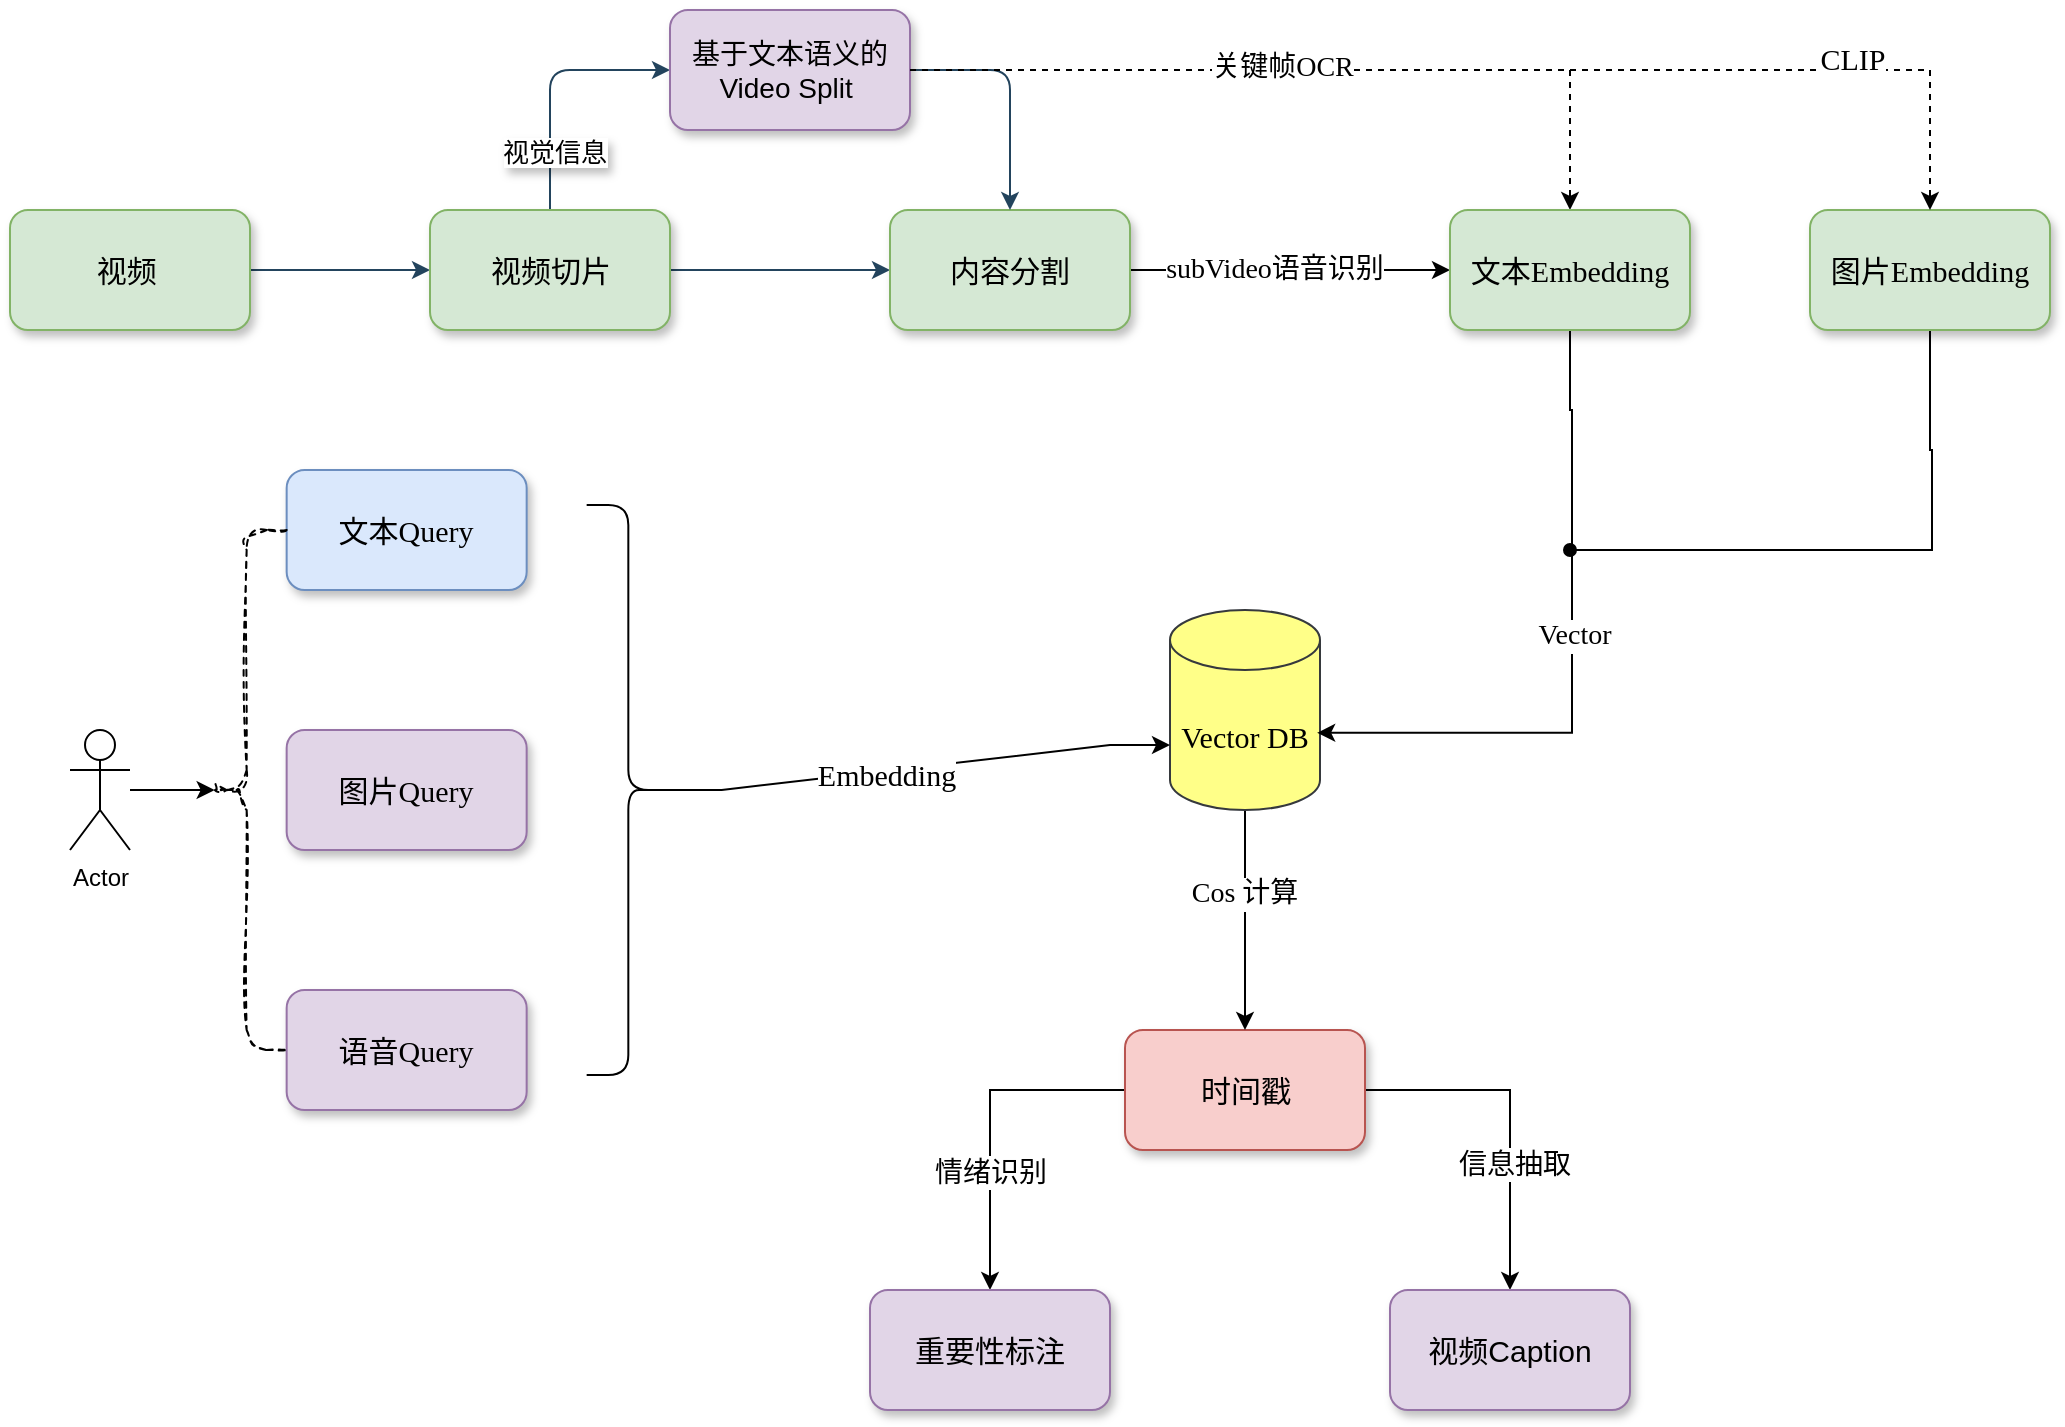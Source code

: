 <mxfile version="24.2.8" type="github">
  <diagram name="Page-1" id="2MLrVEugwRyewGr9bWa0">
    <mxGraphModel dx="1480" dy="753" grid="1" gridSize="10" guides="1" tooltips="1" connect="1" arrows="1" fold="1" page="1" pageScale="1" pageWidth="1169" pageHeight="827" math="0" shadow="0">
      <root>
        <mxCell id="0" />
        <mxCell id="1" parent="0" />
        <mxCell id="zwigOPrIdgpg9HNexRRr-1" style="edgeStyle=orthogonalEdgeStyle;rounded=1;orthogonalLoop=1;jettySize=auto;html=1;exitX=1;exitY=0.5;exitDx=0;exitDy=0;labelBackgroundColor=none;strokeColor=#23445D;fontColor=default;" edge="1" parent="1" source="zwigOPrIdgpg9HNexRRr-2" target="zwigOPrIdgpg9HNexRRr-6">
          <mxGeometry relative="1" as="geometry" />
        </mxCell>
        <mxCell id="zwigOPrIdgpg9HNexRRr-2" value="视频&lt;span style=&quot;white-space: pre; font-size: 15px;&quot;&gt;&#x9;&lt;/span&gt;" style="rounded=1;whiteSpace=wrap;html=1;shadow=1;labelBackgroundColor=none;fillColor=#d5e8d4;strokeColor=#82b366;fontSize=15;" vertex="1" parent="1">
          <mxGeometry x="90" y="140" width="120" height="60" as="geometry" />
        </mxCell>
        <mxCell id="zwigOPrIdgpg9HNexRRr-3" style="edgeStyle=orthogonalEdgeStyle;rounded=1;orthogonalLoop=1;jettySize=auto;html=1;exitX=1;exitY=0.5;exitDx=0;exitDy=0;labelBackgroundColor=none;strokeColor=#23445D;fontColor=default;" edge="1" parent="1" source="zwigOPrIdgpg9HNexRRr-6" target="zwigOPrIdgpg9HNexRRr-9">
          <mxGeometry relative="1" as="geometry" />
        </mxCell>
        <mxCell id="zwigOPrIdgpg9HNexRRr-4" style="edgeStyle=orthogonalEdgeStyle;rounded=1;orthogonalLoop=1;jettySize=auto;html=1;exitX=0.5;exitY=0;exitDx=0;exitDy=0;entryX=0;entryY=0.5;entryDx=0;entryDy=0;labelBackgroundColor=none;strokeColor=#23445D;fontColor=default;" edge="1" parent="1" source="zwigOPrIdgpg9HNexRRr-6" target="zwigOPrIdgpg9HNexRRr-12">
          <mxGeometry relative="1" as="geometry" />
        </mxCell>
        <mxCell id="zwigOPrIdgpg9HNexRRr-5" value="视觉信息" style="edgeLabel;html=1;align=center;verticalAlign=middle;resizable=0;points=[];fontSize=13;fontFamily=Comic Sans MS;textShadow=1;" vertex="1" connectable="0" parent="zwigOPrIdgpg9HNexRRr-4">
          <mxGeometry x="-0.548" y="-2" relative="1" as="geometry">
            <mxPoint as="offset" />
          </mxGeometry>
        </mxCell>
        <mxCell id="zwigOPrIdgpg9HNexRRr-6" value="视频切片" style="rounded=1;html=1;shadow=1;labelBackgroundColor=none;fillColor=#d5e8d4;strokeColor=#82b366;fontSize=15;" vertex="1" parent="1">
          <mxGeometry x="300" y="140" width="120" height="60" as="geometry" />
        </mxCell>
        <mxCell id="zwigOPrIdgpg9HNexRRr-7" style="edgeStyle=orthogonalEdgeStyle;rounded=0;orthogonalLoop=1;jettySize=auto;html=1;exitX=1;exitY=0.5;exitDx=0;exitDy=0;" edge="1" parent="1" source="zwigOPrIdgpg9HNexRRr-9" target="zwigOPrIdgpg9HNexRRr-24">
          <mxGeometry relative="1" as="geometry" />
        </mxCell>
        <mxCell id="zwigOPrIdgpg9HNexRRr-8" value="subVideo语音识别" style="edgeLabel;html=1;align=center;verticalAlign=middle;resizable=0;points=[];fontSize=14;fontFamily=Comic Sans MS;" vertex="1" connectable="0" parent="zwigOPrIdgpg9HNexRRr-7">
          <mxGeometry x="-0.101" relative="1" as="geometry">
            <mxPoint as="offset" />
          </mxGeometry>
        </mxCell>
        <mxCell id="zwigOPrIdgpg9HNexRRr-9" value="内容分割" style="rounded=1;whiteSpace=wrap;html=1;shadow=1;labelBackgroundColor=none;fillColor=#d5e8d4;strokeColor=#82b366;fontSize=15;" vertex="1" parent="1">
          <mxGeometry x="530" y="140" width="120" height="60" as="geometry" />
        </mxCell>
        <mxCell id="zwigOPrIdgpg9HNexRRr-10" style="edgeStyle=orthogonalEdgeStyle;rounded=1;orthogonalLoop=1;jettySize=auto;html=1;exitX=1;exitY=0.5;exitDx=0;exitDy=0;entryX=0.5;entryY=0;entryDx=0;entryDy=0;labelBackgroundColor=none;strokeColor=#23445D;fontColor=default;" edge="1" parent="1" source="zwigOPrIdgpg9HNexRRr-12" target="zwigOPrIdgpg9HNexRRr-9">
          <mxGeometry relative="1" as="geometry" />
        </mxCell>
        <mxCell id="zwigOPrIdgpg9HNexRRr-11" style="edgeStyle=orthogonalEdgeStyle;rounded=0;orthogonalLoop=1;jettySize=auto;html=1;exitX=1;exitY=0.5;exitDx=0;exitDy=0;entryX=0.5;entryY=0;entryDx=0;entryDy=0;dashed=1;" edge="1" parent="1" source="zwigOPrIdgpg9HNexRRr-12" target="zwigOPrIdgpg9HNexRRr-24">
          <mxGeometry relative="1" as="geometry" />
        </mxCell>
        <mxCell id="zwigOPrIdgpg9HNexRRr-12" value="基于文本语义的&lt;div style=&quot;font-size: 14px;&quot;&gt;Video Split&amp;nbsp;&lt;/div&gt;" style="rounded=1;whiteSpace=wrap;html=1;shadow=1;labelBackgroundColor=none;fillColor=#e1d5e7;strokeColor=#9673a6;fontSize=14;" vertex="1" parent="1">
          <mxGeometry x="420" y="40" width="120" height="60" as="geometry" />
        </mxCell>
        <mxCell id="zwigOPrIdgpg9HNexRRr-13" value="文本Query" style="rounded=1;whiteSpace=wrap;html=1;shadow=1;labelBackgroundColor=none;fillColor=#dae8fc;strokeColor=#6c8ebf;fontFamily=Comic Sans MS;fontSize=15;" vertex="1" parent="1">
          <mxGeometry x="228.33" y="270" width="120" height="60" as="geometry" />
        </mxCell>
        <mxCell id="zwigOPrIdgpg9HNexRRr-14" style="edgeStyle=orthogonalEdgeStyle;rounded=0;orthogonalLoop=1;jettySize=auto;html=1;" edge="1" parent="1" source="zwigOPrIdgpg9HNexRRr-18" target="zwigOPrIdgpg9HNexRRr-39">
          <mxGeometry relative="1" as="geometry" />
        </mxCell>
        <mxCell id="zwigOPrIdgpg9HNexRRr-15" value="信息抽取" style="edgeLabel;html=1;align=center;verticalAlign=middle;resizable=0;points=[];fontSize=14;" vertex="1" connectable="0" parent="zwigOPrIdgpg9HNexRRr-14">
          <mxGeometry x="0.265" y="2" relative="1" as="geometry">
            <mxPoint as="offset" />
          </mxGeometry>
        </mxCell>
        <mxCell id="zwigOPrIdgpg9HNexRRr-16" style="edgeStyle=orthogonalEdgeStyle;rounded=0;orthogonalLoop=1;jettySize=auto;html=1;entryX=0.5;entryY=0;entryDx=0;entryDy=0;" edge="1" parent="1" source="zwigOPrIdgpg9HNexRRr-18" target="zwigOPrIdgpg9HNexRRr-38">
          <mxGeometry relative="1" as="geometry" />
        </mxCell>
        <mxCell id="zwigOPrIdgpg9HNexRRr-17" value="情绪识别" style="edgeLabel;html=1;align=center;verticalAlign=middle;resizable=0;points=[];fontSize=14;" vertex="1" connectable="0" parent="zwigOPrIdgpg9HNexRRr-16">
          <mxGeometry x="0.291" relative="1" as="geometry">
            <mxPoint as="offset" />
          </mxGeometry>
        </mxCell>
        <mxCell id="zwigOPrIdgpg9HNexRRr-18" value="时间戳" style="rounded=1;whiteSpace=wrap;html=1;shadow=1;labelBackgroundColor=none;fillColor=#f8cecc;strokeColor=#b85450;fontSize=15;" vertex="1" parent="1">
          <mxGeometry x="647.5" y="550" width="120" height="60" as="geometry" />
        </mxCell>
        <mxCell id="zwigOPrIdgpg9HNexRRr-19" style="edgeStyle=orthogonalEdgeStyle;rounded=0;orthogonalLoop=1;jettySize=auto;html=1;entryX=0.5;entryY=0;entryDx=0;entryDy=0;" edge="1" parent="1" source="zwigOPrIdgpg9HNexRRr-21" target="zwigOPrIdgpg9HNexRRr-18">
          <mxGeometry relative="1" as="geometry" />
        </mxCell>
        <mxCell id="zwigOPrIdgpg9HNexRRr-20" value="Cos 计算" style="edgeLabel;html=1;align=center;verticalAlign=middle;resizable=0;points=[];fontFamily=Comic Sans MS;fontSize=14;" vertex="1" connectable="0" parent="zwigOPrIdgpg9HNexRRr-19">
          <mxGeometry x="-0.24" y="-1" relative="1" as="geometry">
            <mxPoint as="offset" />
          </mxGeometry>
        </mxCell>
        <mxCell id="zwigOPrIdgpg9HNexRRr-21" value="&lt;font face=&quot;Comic Sans MS&quot; style=&quot;font-size: 15px;&quot;&gt;Vector DB&lt;/font&gt;" style="shape=cylinder3;whiteSpace=wrap;html=1;boundedLbl=1;backgroundOutline=1;size=15;fillColor=#ffff88;strokeColor=#36393d;fontSize=15;" vertex="1" parent="1">
          <mxGeometry x="670" y="340" width="75" height="100" as="geometry" />
        </mxCell>
        <mxCell id="zwigOPrIdgpg9HNexRRr-22" value="" style="edgeStyle=orthogonalEdgeStyle;rounded=0;orthogonalLoop=1;jettySize=auto;html=1;entryX=0.981;entryY=0.614;entryDx=0;entryDy=0;entryPerimeter=0;" edge="1" parent="1" source="zwigOPrIdgpg9HNexRRr-24" target="zwigOPrIdgpg9HNexRRr-21">
          <mxGeometry relative="1" as="geometry">
            <mxPoint x="870" y="280" as="targetPoint" />
            <Array as="points">
              <mxPoint x="870" y="240" />
              <mxPoint x="871" y="240" />
              <mxPoint x="871" y="401" />
            </Array>
          </mxGeometry>
        </mxCell>
        <mxCell id="zwigOPrIdgpg9HNexRRr-23" value="Vector" style="edgeLabel;html=1;align=center;verticalAlign=middle;resizable=0;points=[];fontSize=14;fontFamily=Comic Sans MS;" vertex="1" connectable="0" parent="zwigOPrIdgpg9HNexRRr-22">
          <mxGeometry x="-0.069" y="1" relative="1" as="geometry">
            <mxPoint as="offset" />
          </mxGeometry>
        </mxCell>
        <mxCell id="zwigOPrIdgpg9HNexRRr-24" value="文本Embedding" style="rounded=1;whiteSpace=wrap;html=1;shadow=1;labelBackgroundColor=none;fillColor=#d5e8d4;strokeColor=#82b366;fontSize=15;fontFamily=Comic Sans MS;" vertex="1" parent="1">
          <mxGeometry x="810" y="140" width="120" height="60" as="geometry" />
        </mxCell>
        <mxCell id="zwigOPrIdgpg9HNexRRr-25" value="Actor" style="shape=umlActor;verticalLabelPosition=bottom;verticalAlign=top;html=1;outlineConnect=0;" vertex="1" parent="1">
          <mxGeometry x="120" y="400" width="30" height="60" as="geometry" />
        </mxCell>
        <mxCell id="zwigOPrIdgpg9HNexRRr-26" value="语音Query" style="rounded=1;whiteSpace=wrap;html=1;shadow=1;labelBackgroundColor=none;fillColor=#e1d5e7;strokeColor=#9673a6;fontFamily=Comic Sans MS;fontSize=15;" vertex="1" parent="1">
          <mxGeometry x="228.33" y="530" width="120" height="60" as="geometry" />
        </mxCell>
        <mxCell id="zwigOPrIdgpg9HNexRRr-27" value="图片Query" style="rounded=1;whiteSpace=wrap;html=1;shadow=1;labelBackgroundColor=none;fillColor=#e1d5e7;strokeColor=#9673a6;fontFamily=Comic Sans MS;fontSize=15;" vertex="1" parent="1">
          <mxGeometry x="228.33" y="400" width="120" height="60" as="geometry" />
        </mxCell>
        <mxCell id="zwigOPrIdgpg9HNexRRr-28" value="" style="shape=curlyBracket;whiteSpace=wrap;html=1;rounded=1;labelPosition=left;verticalLabelPosition=middle;align=right;verticalAlign=middle;labelBackgroundColor=none;labelBorderColor=none;textShadow=0;sketch=1;curveFitting=1;jiggle=2;gradientColor=none;dashed=1;shadow=0;fillStyle=zigzag;" vertex="1" parent="1">
          <mxGeometry x="188.33" y="300" width="40" height="260" as="geometry" />
        </mxCell>
        <mxCell id="zwigOPrIdgpg9HNexRRr-29" style="edgeStyle=orthogonalEdgeStyle;rounded=0;orthogonalLoop=1;jettySize=auto;html=1;endArrow=oval;endFill=1;" edge="1" parent="1" source="zwigOPrIdgpg9HNexRRr-30">
          <mxGeometry relative="1" as="geometry">
            <mxPoint x="870" y="310" as="targetPoint" />
            <Array as="points">
              <mxPoint x="1050" y="260" />
              <mxPoint x="1051" y="260" />
            </Array>
          </mxGeometry>
        </mxCell>
        <mxCell id="zwigOPrIdgpg9HNexRRr-30" value="图片Embedding" style="rounded=1;whiteSpace=wrap;html=1;shadow=1;labelBackgroundColor=none;fillColor=#d5e8d4;strokeColor=#82b366;fontSize=15;fontFamily=Comic Sans MS;" vertex="1" parent="1">
          <mxGeometry x="990" y="140" width="120" height="60" as="geometry" />
        </mxCell>
        <mxCell id="zwigOPrIdgpg9HNexRRr-31" style="edgeStyle=orthogonalEdgeStyle;rounded=0;orthogonalLoop=1;jettySize=auto;html=1;dashed=1;" edge="1" parent="1" source="zwigOPrIdgpg9HNexRRr-12" target="zwigOPrIdgpg9HNexRRr-30">
          <mxGeometry relative="1" as="geometry" />
        </mxCell>
        <mxCell id="zwigOPrIdgpg9HNexRRr-32" value="&lt;font style=&quot;font-size: 15px;&quot;&gt;CLIP&lt;/font&gt;&lt;div style=&quot;font-size: 15px;&quot;&gt;&lt;br style=&quot;font-size: 15px;&quot;&gt;&lt;/div&gt;" style="edgeLabel;html=1;align=center;verticalAlign=middle;resizable=0;points=[];fontFamily=Comic Sans MS;fontSize=15;" vertex="1" connectable="0" parent="zwigOPrIdgpg9HNexRRr-31">
          <mxGeometry x="0.622" y="-3" relative="1" as="geometry">
            <mxPoint as="offset" />
          </mxGeometry>
        </mxCell>
        <mxCell id="zwigOPrIdgpg9HNexRRr-33" value="&lt;span style=&quot;color: rgba(0, 0, 0, 0); font-family: monospace; font-size: 0px; text-align: start; background-color: rgb(251, 251, 251);&quot;&gt;%3CmxGraphModel%3E%3Croot%3E%3CmxCell%20id%3D%220%22%2F%3E%3CmxCell%20id%3D%221%22%20parent%3D%220%22%2F%3E%3CmxCell%20id%3D%222%22%20value%3D%22%E5%85%B3%E9%94%AE%E5%B8%A7%26lt%3Bfont%20face%3D%26quot%3BComic%20Sans%20MS%26quot%3B%20style%3D%26quot%3Bfont-size%3A%2014px%3B%26quot%3B%26gt%3BOCR%26lt%3B%2Ffont%26gt%3B%22%20style%3D%22edgeLabel%3Balign%3Dcenter%3BverticalAlign%3Dmiddle%3Bresizable%3D0%3Bpoints%3D%5B%5D%3BfontSize%3D14%3BfontColor%3D%23792a6a%3BlabelBorderColor%3Dnone%3BtextShadow%3D1%3Bhtml%3D1%3BlabelPosition%3Dcenter%3BverticalLabelPosition%3Dmiddle%3B%22%20vertex%3D%221%22%20connectable%3D%220%22%20parent%3D%221%22%3E%3CmxGeometry%20x%3D%22725%22%20y%3D%2267%22%20as%3D%22geometry%22%2F%3E%3C%2FmxCell%3E%3C%2Froot%3E%3C%2FmxGraphModel%3E&lt;/span&gt;" style="edgeLabel;html=1;align=center;verticalAlign=middle;resizable=0;points=[];" vertex="1" connectable="0" parent="zwigOPrIdgpg9HNexRRr-31">
          <mxGeometry x="-0.34" relative="1" as="geometry">
            <mxPoint as="offset" />
          </mxGeometry>
        </mxCell>
        <mxCell id="zwigOPrIdgpg9HNexRRr-34" value="关键帧OCR" style="edgeLabel;html=1;align=center;verticalAlign=middle;resizable=0;points=[];fontSize=14;fontFamily=Comic Sans MS;" vertex="1" connectable="0" parent="zwigOPrIdgpg9HNexRRr-31">
          <mxGeometry x="-0.361" y="1" relative="1" as="geometry">
            <mxPoint as="offset" />
          </mxGeometry>
        </mxCell>
        <mxCell id="zwigOPrIdgpg9HNexRRr-35" value="" style="shape=curlyBracket;whiteSpace=wrap;html=1;rounded=1;flipH=1;labelPosition=right;verticalLabelPosition=middle;align=left;verticalAlign=middle;" vertex="1" parent="1">
          <mxGeometry x="378.33" y="287.5" width="41.67" height="285" as="geometry" />
        </mxCell>
        <mxCell id="zwigOPrIdgpg9HNexRRr-36" style="edgeStyle=entityRelationEdgeStyle;rounded=0;orthogonalLoop=1;jettySize=auto;html=1;exitX=0.1;exitY=0.5;exitDx=0;exitDy=0;exitPerimeter=0;entryX=0;entryY=0;entryDx=0;entryDy=67.5;entryPerimeter=0;elbow=vertical;" edge="1" parent="1" source="zwigOPrIdgpg9HNexRRr-35" target="zwigOPrIdgpg9HNexRRr-21">
          <mxGeometry relative="1" as="geometry" />
        </mxCell>
        <mxCell id="zwigOPrIdgpg9HNexRRr-37" value="Embedding" style="edgeLabel;html=1;align=center;verticalAlign=middle;resizable=0;points=[];fontFamily=Comic Sans MS;fontSize=15;" vertex="1" connectable="0" parent="zwigOPrIdgpg9HNexRRr-36">
          <mxGeometry x="-0.119" y="-1" relative="1" as="geometry">
            <mxPoint as="offset" />
          </mxGeometry>
        </mxCell>
        <mxCell id="zwigOPrIdgpg9HNexRRr-38" value="重要性标注" style="rounded=1;whiteSpace=wrap;html=1;shadow=1;labelBackgroundColor=none;fillColor=#e1d5e7;strokeColor=#9673a6;fontSize=15;" vertex="1" parent="1">
          <mxGeometry x="520" y="680" width="120" height="60" as="geometry" />
        </mxCell>
        <mxCell id="zwigOPrIdgpg9HNexRRr-39" value="视频Caption" style="rounded=1;whiteSpace=wrap;html=1;shadow=1;labelBackgroundColor=none;fillColor=#e1d5e7;strokeColor=#9673a6;fontSize=15;" vertex="1" parent="1">
          <mxGeometry x="780" y="680" width="120" height="60" as="geometry" />
        </mxCell>
        <mxCell id="zwigOPrIdgpg9HNexRRr-40" style="edgeStyle=orthogonalEdgeStyle;rounded=0;orthogonalLoop=1;jettySize=auto;html=1;entryX=0.1;entryY=0.5;entryDx=0;entryDy=0;entryPerimeter=0;" edge="1" parent="1" source="zwigOPrIdgpg9HNexRRr-25" target="zwigOPrIdgpg9HNexRRr-28">
          <mxGeometry relative="1" as="geometry" />
        </mxCell>
      </root>
    </mxGraphModel>
  </diagram>
</mxfile>
